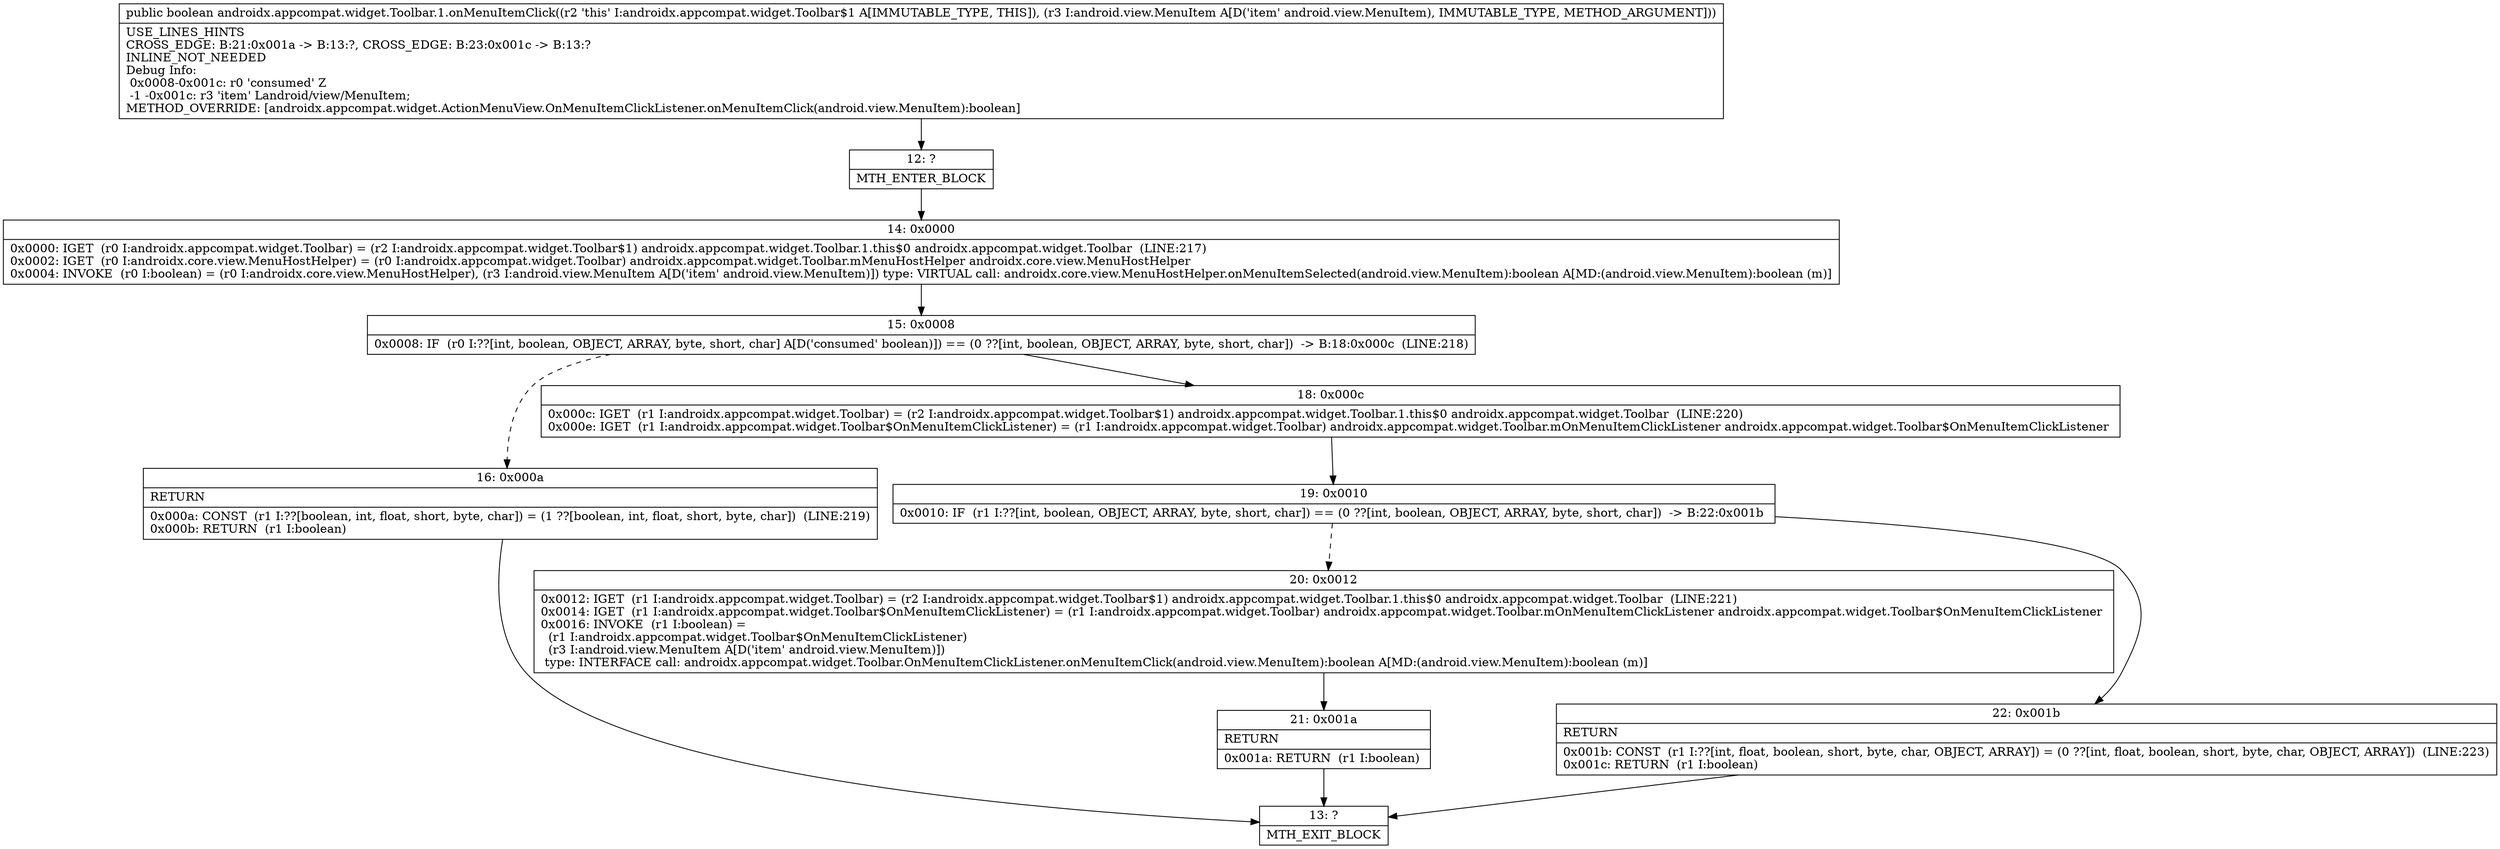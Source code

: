 digraph "CFG forandroidx.appcompat.widget.Toolbar.1.onMenuItemClick(Landroid\/view\/MenuItem;)Z" {
Node_12 [shape=record,label="{12\:\ ?|MTH_ENTER_BLOCK\l}"];
Node_14 [shape=record,label="{14\:\ 0x0000|0x0000: IGET  (r0 I:androidx.appcompat.widget.Toolbar) = (r2 I:androidx.appcompat.widget.Toolbar$1) androidx.appcompat.widget.Toolbar.1.this$0 androidx.appcompat.widget.Toolbar  (LINE:217)\l0x0002: IGET  (r0 I:androidx.core.view.MenuHostHelper) = (r0 I:androidx.appcompat.widget.Toolbar) androidx.appcompat.widget.Toolbar.mMenuHostHelper androidx.core.view.MenuHostHelper \l0x0004: INVOKE  (r0 I:boolean) = (r0 I:androidx.core.view.MenuHostHelper), (r3 I:android.view.MenuItem A[D('item' android.view.MenuItem)]) type: VIRTUAL call: androidx.core.view.MenuHostHelper.onMenuItemSelected(android.view.MenuItem):boolean A[MD:(android.view.MenuItem):boolean (m)]\l}"];
Node_15 [shape=record,label="{15\:\ 0x0008|0x0008: IF  (r0 I:??[int, boolean, OBJECT, ARRAY, byte, short, char] A[D('consumed' boolean)]) == (0 ??[int, boolean, OBJECT, ARRAY, byte, short, char])  \-\> B:18:0x000c  (LINE:218)\l}"];
Node_16 [shape=record,label="{16\:\ 0x000a|RETURN\l|0x000a: CONST  (r1 I:??[boolean, int, float, short, byte, char]) = (1 ??[boolean, int, float, short, byte, char])  (LINE:219)\l0x000b: RETURN  (r1 I:boolean) \l}"];
Node_13 [shape=record,label="{13\:\ ?|MTH_EXIT_BLOCK\l}"];
Node_18 [shape=record,label="{18\:\ 0x000c|0x000c: IGET  (r1 I:androidx.appcompat.widget.Toolbar) = (r2 I:androidx.appcompat.widget.Toolbar$1) androidx.appcompat.widget.Toolbar.1.this$0 androidx.appcompat.widget.Toolbar  (LINE:220)\l0x000e: IGET  (r1 I:androidx.appcompat.widget.Toolbar$OnMenuItemClickListener) = (r1 I:androidx.appcompat.widget.Toolbar) androidx.appcompat.widget.Toolbar.mOnMenuItemClickListener androidx.appcompat.widget.Toolbar$OnMenuItemClickListener \l}"];
Node_19 [shape=record,label="{19\:\ 0x0010|0x0010: IF  (r1 I:??[int, boolean, OBJECT, ARRAY, byte, short, char]) == (0 ??[int, boolean, OBJECT, ARRAY, byte, short, char])  \-\> B:22:0x001b \l}"];
Node_20 [shape=record,label="{20\:\ 0x0012|0x0012: IGET  (r1 I:androidx.appcompat.widget.Toolbar) = (r2 I:androidx.appcompat.widget.Toolbar$1) androidx.appcompat.widget.Toolbar.1.this$0 androidx.appcompat.widget.Toolbar  (LINE:221)\l0x0014: IGET  (r1 I:androidx.appcompat.widget.Toolbar$OnMenuItemClickListener) = (r1 I:androidx.appcompat.widget.Toolbar) androidx.appcompat.widget.Toolbar.mOnMenuItemClickListener androidx.appcompat.widget.Toolbar$OnMenuItemClickListener \l0x0016: INVOKE  (r1 I:boolean) = \l  (r1 I:androidx.appcompat.widget.Toolbar$OnMenuItemClickListener)\l  (r3 I:android.view.MenuItem A[D('item' android.view.MenuItem)])\l type: INTERFACE call: androidx.appcompat.widget.Toolbar.OnMenuItemClickListener.onMenuItemClick(android.view.MenuItem):boolean A[MD:(android.view.MenuItem):boolean (m)]\l}"];
Node_21 [shape=record,label="{21\:\ 0x001a|RETURN\l|0x001a: RETURN  (r1 I:boolean) \l}"];
Node_22 [shape=record,label="{22\:\ 0x001b|RETURN\l|0x001b: CONST  (r1 I:??[int, float, boolean, short, byte, char, OBJECT, ARRAY]) = (0 ??[int, float, boolean, short, byte, char, OBJECT, ARRAY])  (LINE:223)\l0x001c: RETURN  (r1 I:boolean) \l}"];
MethodNode[shape=record,label="{public boolean androidx.appcompat.widget.Toolbar.1.onMenuItemClick((r2 'this' I:androidx.appcompat.widget.Toolbar$1 A[IMMUTABLE_TYPE, THIS]), (r3 I:android.view.MenuItem A[D('item' android.view.MenuItem), IMMUTABLE_TYPE, METHOD_ARGUMENT]))  | USE_LINES_HINTS\lCROSS_EDGE: B:21:0x001a \-\> B:13:?, CROSS_EDGE: B:23:0x001c \-\> B:13:?\lINLINE_NOT_NEEDED\lDebug Info:\l  0x0008\-0x001c: r0 'consumed' Z\l  \-1 \-0x001c: r3 'item' Landroid\/view\/MenuItem;\lMETHOD_OVERRIDE: [androidx.appcompat.widget.ActionMenuView.OnMenuItemClickListener.onMenuItemClick(android.view.MenuItem):boolean]\l}"];
MethodNode -> Node_12;Node_12 -> Node_14;
Node_14 -> Node_15;
Node_15 -> Node_16[style=dashed];
Node_15 -> Node_18;
Node_16 -> Node_13;
Node_18 -> Node_19;
Node_19 -> Node_20[style=dashed];
Node_19 -> Node_22;
Node_20 -> Node_21;
Node_21 -> Node_13;
Node_22 -> Node_13;
}

